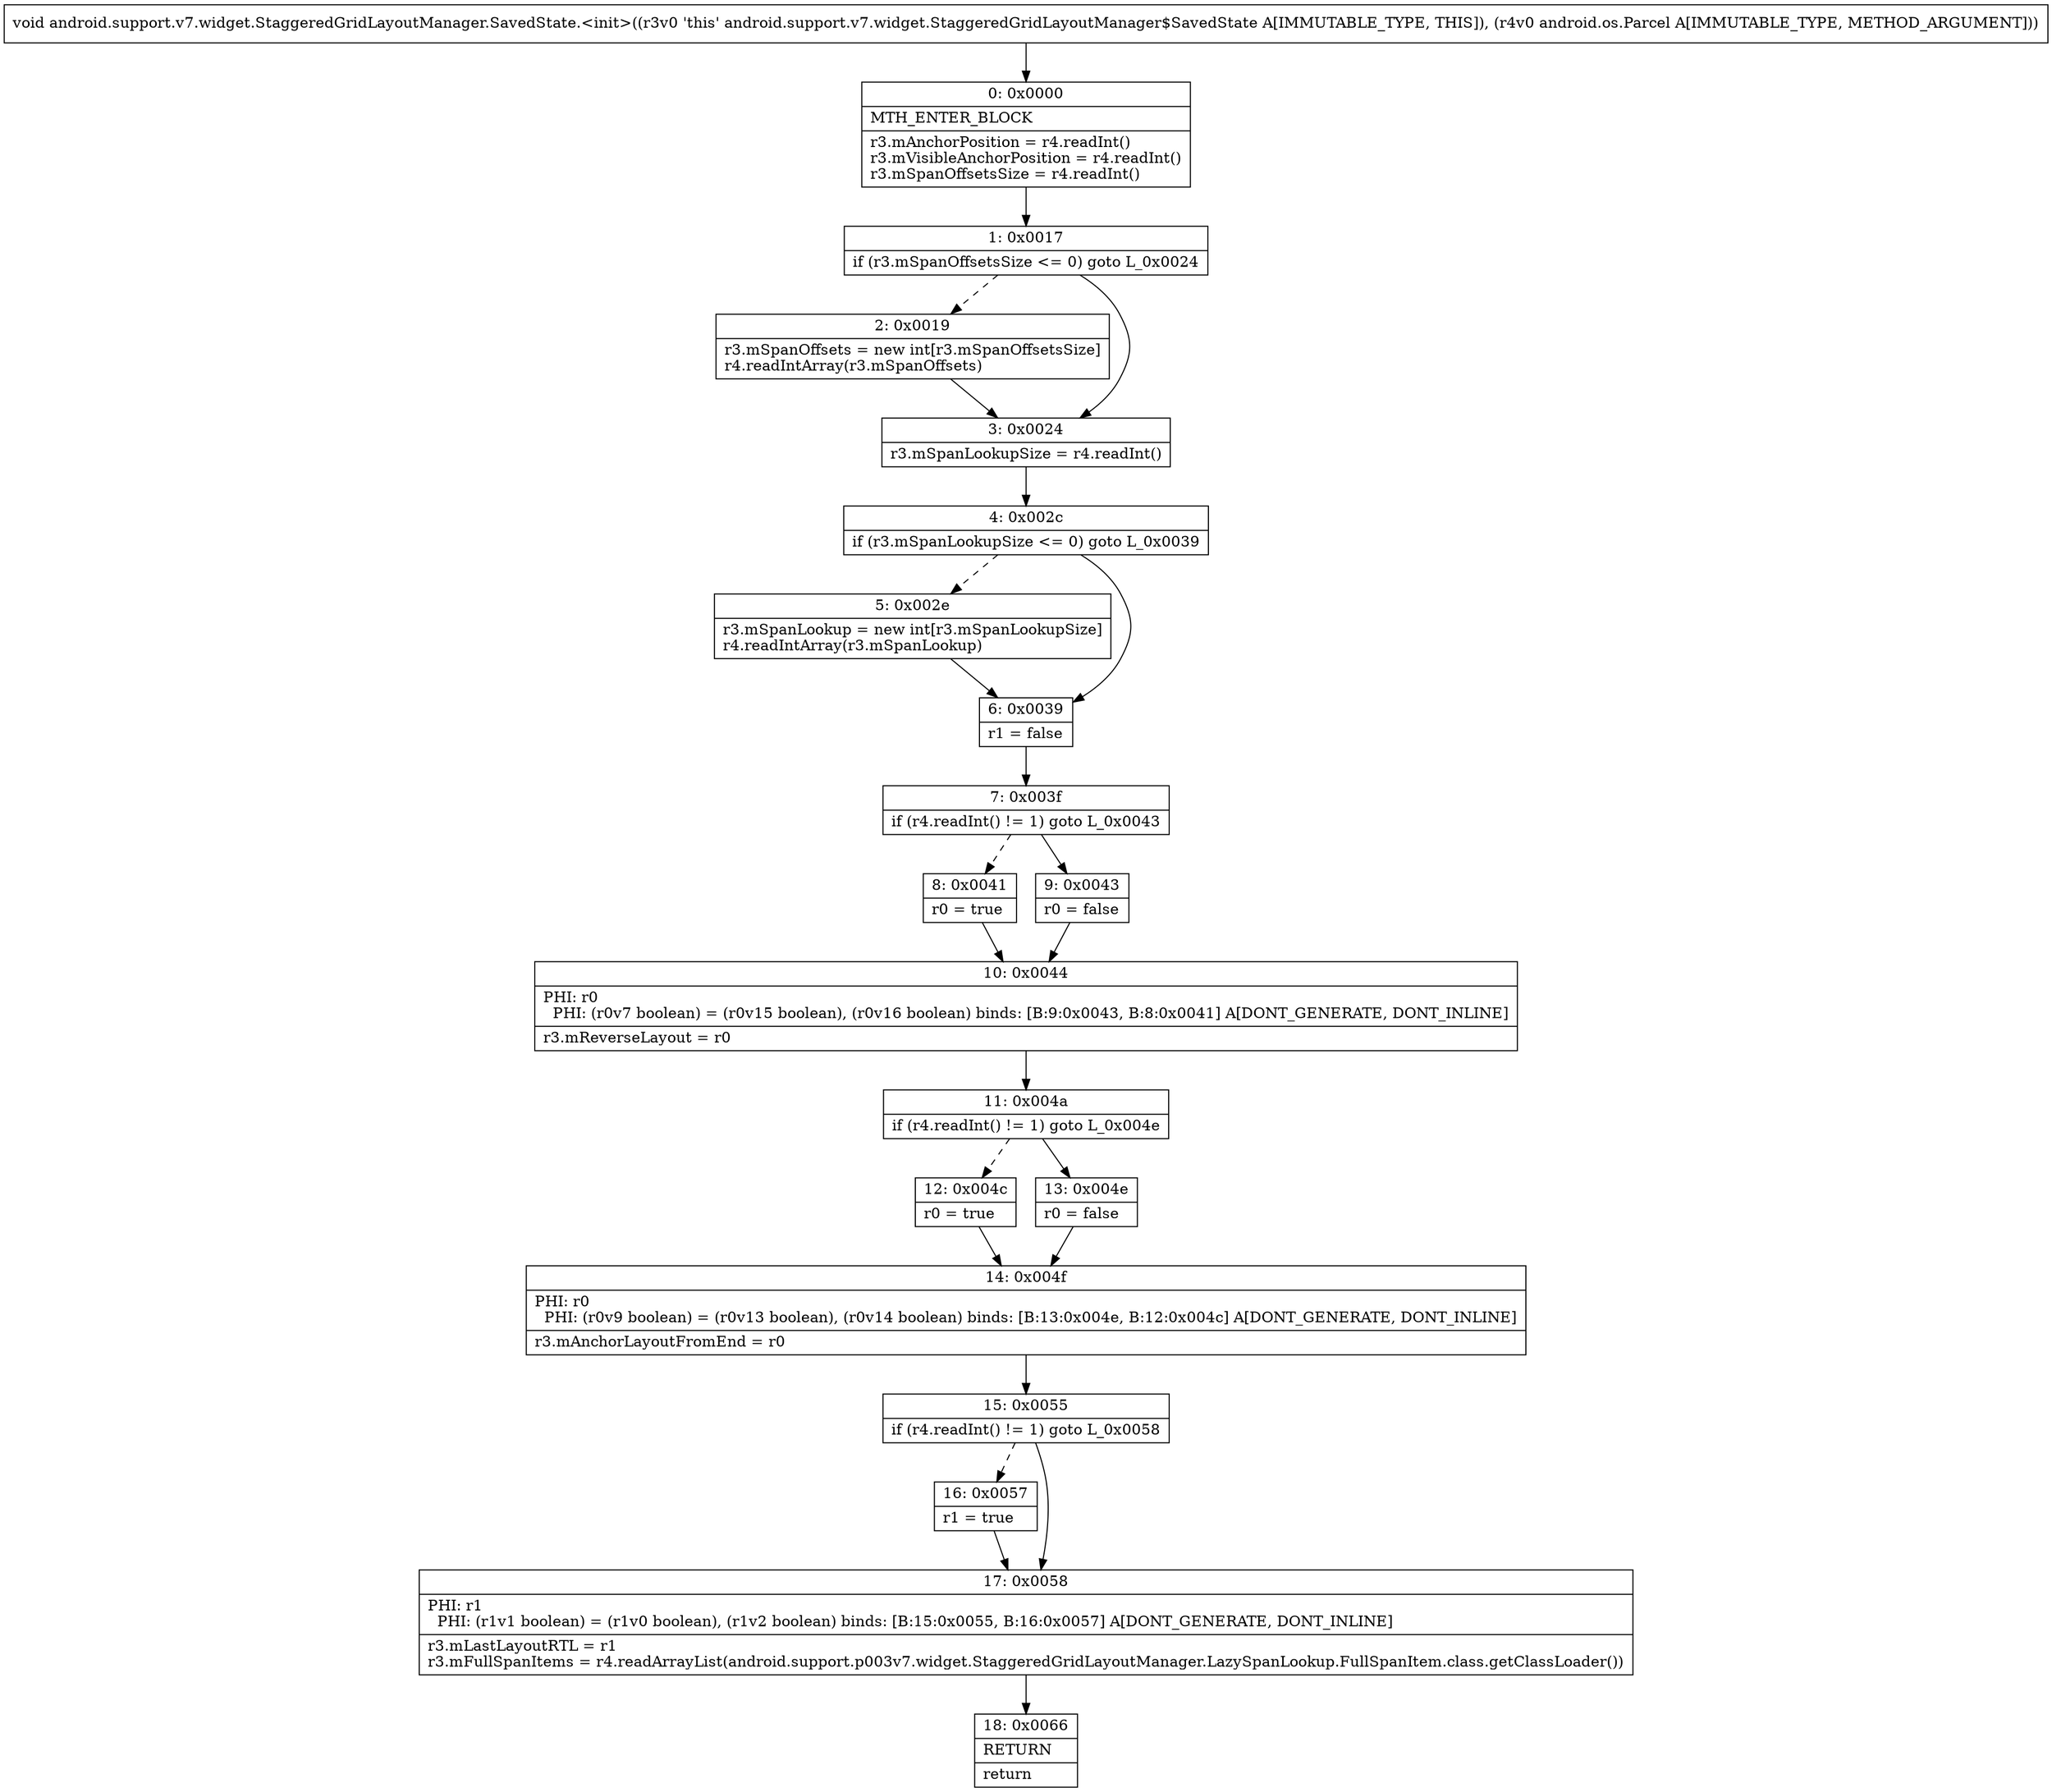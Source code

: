 digraph "CFG forandroid.support.v7.widget.StaggeredGridLayoutManager.SavedState.\<init\>(Landroid\/os\/Parcel;)V" {
Node_0 [shape=record,label="{0\:\ 0x0000|MTH_ENTER_BLOCK\l|r3.mAnchorPosition = r4.readInt()\lr3.mVisibleAnchorPosition = r4.readInt()\lr3.mSpanOffsetsSize = r4.readInt()\l}"];
Node_1 [shape=record,label="{1\:\ 0x0017|if (r3.mSpanOffsetsSize \<= 0) goto L_0x0024\l}"];
Node_2 [shape=record,label="{2\:\ 0x0019|r3.mSpanOffsets = new int[r3.mSpanOffsetsSize]\lr4.readIntArray(r3.mSpanOffsets)\l}"];
Node_3 [shape=record,label="{3\:\ 0x0024|r3.mSpanLookupSize = r4.readInt()\l}"];
Node_4 [shape=record,label="{4\:\ 0x002c|if (r3.mSpanLookupSize \<= 0) goto L_0x0039\l}"];
Node_5 [shape=record,label="{5\:\ 0x002e|r3.mSpanLookup = new int[r3.mSpanLookupSize]\lr4.readIntArray(r3.mSpanLookup)\l}"];
Node_6 [shape=record,label="{6\:\ 0x0039|r1 = false\l}"];
Node_7 [shape=record,label="{7\:\ 0x003f|if (r4.readInt() != 1) goto L_0x0043\l}"];
Node_8 [shape=record,label="{8\:\ 0x0041|r0 = true\l}"];
Node_9 [shape=record,label="{9\:\ 0x0043|r0 = false\l}"];
Node_10 [shape=record,label="{10\:\ 0x0044|PHI: r0 \l  PHI: (r0v7 boolean) = (r0v15 boolean), (r0v16 boolean) binds: [B:9:0x0043, B:8:0x0041] A[DONT_GENERATE, DONT_INLINE]\l|r3.mReverseLayout = r0\l}"];
Node_11 [shape=record,label="{11\:\ 0x004a|if (r4.readInt() != 1) goto L_0x004e\l}"];
Node_12 [shape=record,label="{12\:\ 0x004c|r0 = true\l}"];
Node_13 [shape=record,label="{13\:\ 0x004e|r0 = false\l}"];
Node_14 [shape=record,label="{14\:\ 0x004f|PHI: r0 \l  PHI: (r0v9 boolean) = (r0v13 boolean), (r0v14 boolean) binds: [B:13:0x004e, B:12:0x004c] A[DONT_GENERATE, DONT_INLINE]\l|r3.mAnchorLayoutFromEnd = r0\l}"];
Node_15 [shape=record,label="{15\:\ 0x0055|if (r4.readInt() != 1) goto L_0x0058\l}"];
Node_16 [shape=record,label="{16\:\ 0x0057|r1 = true\l}"];
Node_17 [shape=record,label="{17\:\ 0x0058|PHI: r1 \l  PHI: (r1v1 boolean) = (r1v0 boolean), (r1v2 boolean) binds: [B:15:0x0055, B:16:0x0057] A[DONT_GENERATE, DONT_INLINE]\l|r3.mLastLayoutRTL = r1\lr3.mFullSpanItems = r4.readArrayList(android.support.p003v7.widget.StaggeredGridLayoutManager.LazySpanLookup.FullSpanItem.class.getClassLoader())\l}"];
Node_18 [shape=record,label="{18\:\ 0x0066|RETURN\l|return\l}"];
MethodNode[shape=record,label="{void android.support.v7.widget.StaggeredGridLayoutManager.SavedState.\<init\>((r3v0 'this' android.support.v7.widget.StaggeredGridLayoutManager$SavedState A[IMMUTABLE_TYPE, THIS]), (r4v0 android.os.Parcel A[IMMUTABLE_TYPE, METHOD_ARGUMENT])) }"];
MethodNode -> Node_0;
Node_0 -> Node_1;
Node_1 -> Node_2[style=dashed];
Node_1 -> Node_3;
Node_2 -> Node_3;
Node_3 -> Node_4;
Node_4 -> Node_5[style=dashed];
Node_4 -> Node_6;
Node_5 -> Node_6;
Node_6 -> Node_7;
Node_7 -> Node_8[style=dashed];
Node_7 -> Node_9;
Node_8 -> Node_10;
Node_9 -> Node_10;
Node_10 -> Node_11;
Node_11 -> Node_12[style=dashed];
Node_11 -> Node_13;
Node_12 -> Node_14;
Node_13 -> Node_14;
Node_14 -> Node_15;
Node_15 -> Node_16[style=dashed];
Node_15 -> Node_17;
Node_16 -> Node_17;
Node_17 -> Node_18;
}

